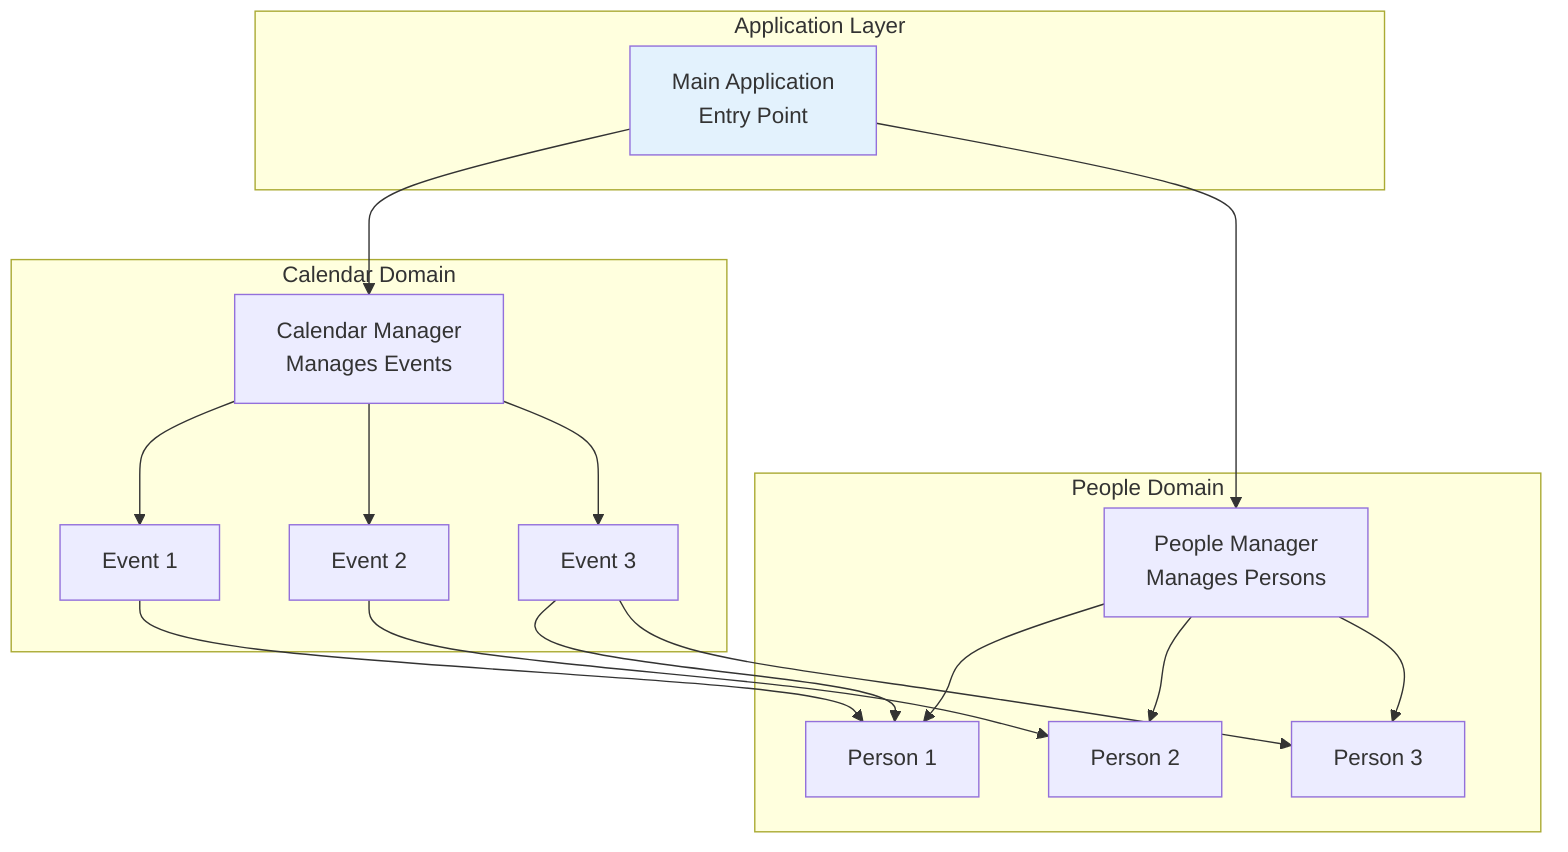 graph TD
    %% Application Layer
    subgraph "Application Layer"
        A[Main Application<br/>Entry Point]
    end

    %% Calendar Domain
    subgraph "Calendar Domain"
        B1[Calendar Manager<br/>Manages Events]
        C1[Event 1]
        C2[Event 2]
        C3[Event 3]
    end

    %% People Domain
    subgraph "People Domain"
        E1[People Manager<br/>Manages Persons]
        F1[Person 1]
        F2[Person 2]
        F3[Person 3]
    end

    %% Application to Domains
    A --> B1
    A --> E1

    %% Calendar to Events
    B1 --> C1
    B1 --> C2
    B1 --> C3

    %% People to Persons
    E1 --> F1
    E1 --> F2
    E1 --> F3

    %% Example participations
    C1 --> F1
    C2 --> F2
    C3 --> F1
    C3 --> F3

    %% Styles
    style A fill:#e3f2fd,stroke